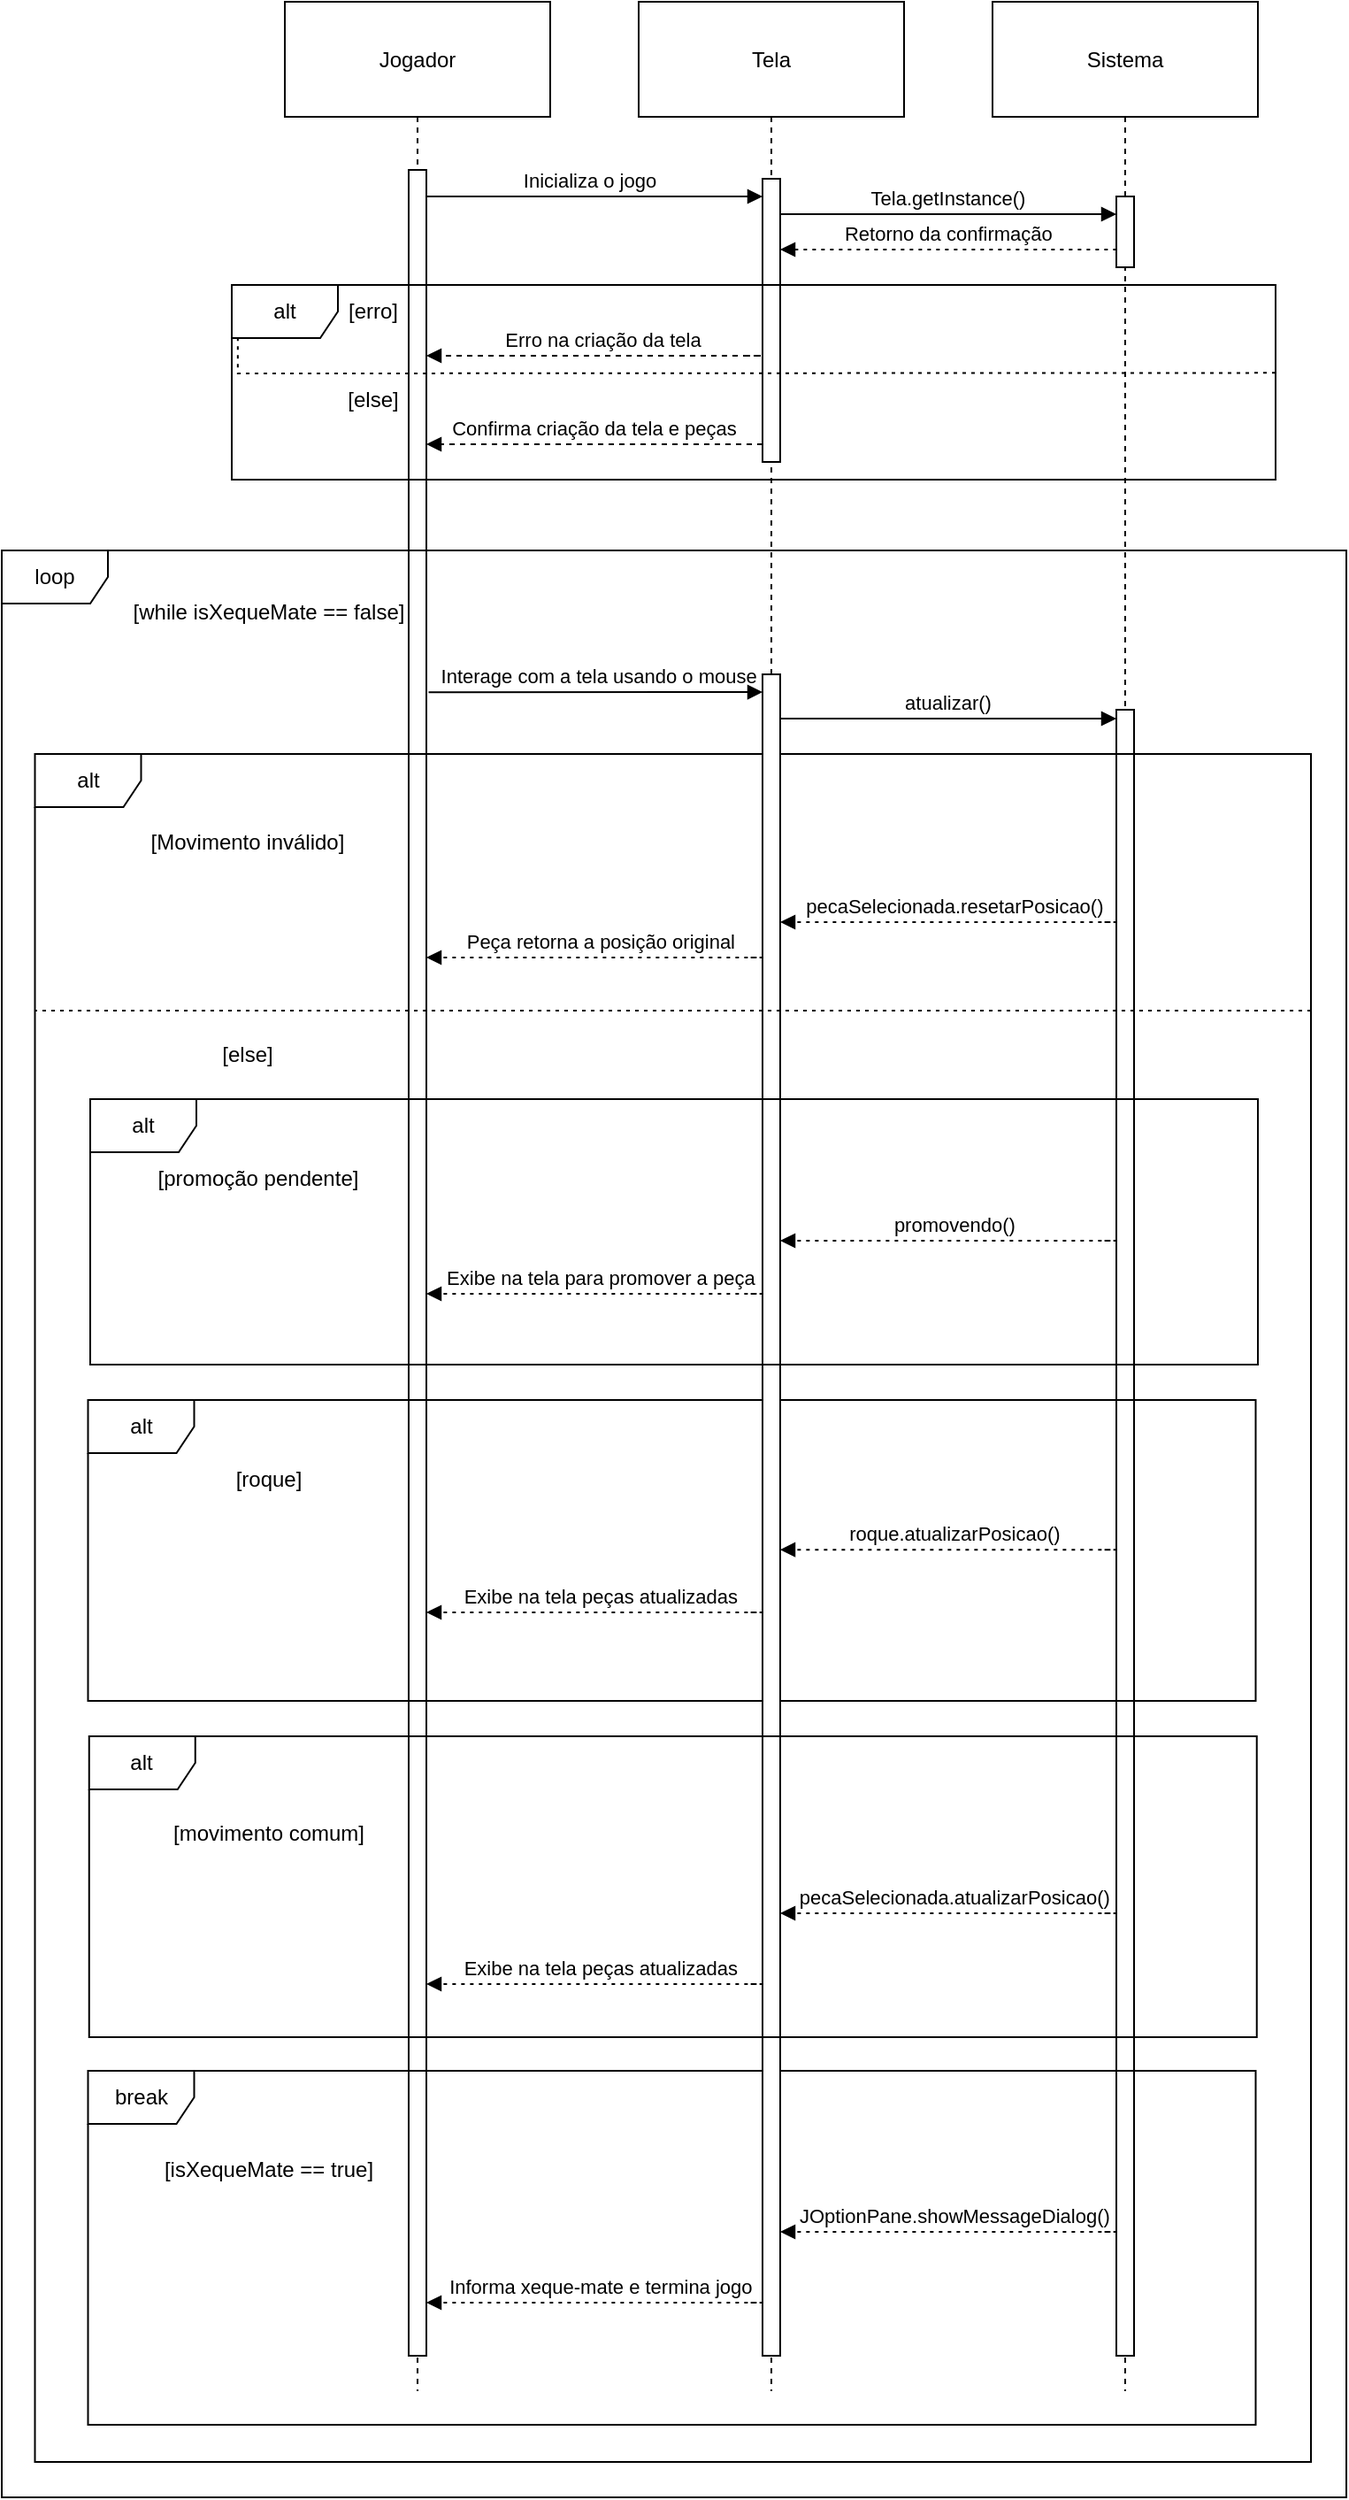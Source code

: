 <mxfile version="26.1.1">
  <diagram name="Página-1" id="afzx3g1En9e3U05Ntp9F">
    <mxGraphModel dx="3100" dy="1136" grid="1" gridSize="10" guides="1" tooltips="1" connect="1" arrows="1" fold="1" page="1" pageScale="1" pageWidth="827" pageHeight="1169" math="0" shadow="0">
      <root>
        <mxCell id="0" />
        <mxCell id="1" parent="0" />
        <mxCell id="1XgZBxYEKL8TLryhyje8-13" value="Inicializa o jogo" style="verticalAlign=bottom;edgeStyle=elbowEdgeStyle;elbow=vertical;curved=0;rounded=0;endArrow=block;labelBackgroundColor=none;fontColor=default;" parent="1" source="2" edge="1">
          <mxGeometry relative="1" as="geometry">
            <Array as="points" />
            <mxPoint x="80" y="110" as="sourcePoint" />
            <mxPoint x="270" y="110" as="targetPoint" />
          </mxGeometry>
        </mxCell>
        <mxCell id="2" value="Jogador" style="shape=umlLifeline;perimeter=lifelinePerimeter;whiteSpace=wrap;container=1;dropTarget=0;collapsible=0;recursiveResize=0;outlineConnect=0;portConstraint=eastwest;newEdgeStyle={&quot;edgeStyle&quot;:&quot;elbowEdgeStyle&quot;,&quot;elbow&quot;:&quot;vertical&quot;,&quot;curved&quot;:0,&quot;rounded&quot;:0};size=65;labelBackgroundColor=none;" parent="1" vertex="1">
          <mxGeometry width="150" height="1350" as="geometry" />
        </mxCell>
        <mxCell id="aZPZZgVe4mQ0idn0sZNw-27" value="" style="html=1;points=[[0,0,0,0,5],[0,1,0,0,-5],[1,0,0,0,5],[1,1,0,0,-5]];perimeter=orthogonalPerimeter;outlineConnect=0;targetShapes=umlLifeline;portConstraint=eastwest;newEdgeStyle={&quot;curved&quot;:0,&quot;rounded&quot;:0};labelBackgroundColor=none;" vertex="1" parent="2">
          <mxGeometry x="70" y="95" width="10" height="1235" as="geometry" />
        </mxCell>
        <mxCell id="3" value="Tela" style="shape=umlLifeline;perimeter=lifelinePerimeter;whiteSpace=wrap;container=1;dropTarget=0;collapsible=0;recursiveResize=0;outlineConnect=0;portConstraint=eastwest;newEdgeStyle={&quot;edgeStyle&quot;:&quot;elbowEdgeStyle&quot;,&quot;elbow&quot;:&quot;vertical&quot;,&quot;curved&quot;:0,&quot;rounded&quot;:0};size=65;labelBackgroundColor=none;" parent="1" vertex="1">
          <mxGeometry x="200" width="150" height="1350" as="geometry" />
        </mxCell>
        <mxCell id="1XgZBxYEKL8TLryhyje8-14" value="" style="html=1;points=[[0,0,0,0,5],[0,1,0,0,-5],[1,0,0,0,5],[1,1,0,0,-5]];perimeter=orthogonalPerimeter;outlineConnect=0;targetShapes=umlLifeline;portConstraint=eastwest;newEdgeStyle={&quot;curved&quot;:0,&quot;rounded&quot;:0};labelBackgroundColor=none;" parent="3" vertex="1">
          <mxGeometry x="70" y="100" width="10" height="160" as="geometry" />
        </mxCell>
        <mxCell id="4" value="Sistema" style="shape=umlLifeline;perimeter=lifelinePerimeter;whiteSpace=wrap;container=1;dropTarget=0;collapsible=0;recursiveResize=0;outlineConnect=0;portConstraint=eastwest;newEdgeStyle={&quot;edgeStyle&quot;:&quot;elbowEdgeStyle&quot;,&quot;elbow&quot;:&quot;vertical&quot;,&quot;curved&quot;:0,&quot;rounded&quot;:0};size=65;labelBackgroundColor=none;" parent="1" vertex="1">
          <mxGeometry x="400" width="150" height="1350" as="geometry" />
        </mxCell>
        <mxCell id="1XgZBxYEKL8TLryhyje8-17" value="" style="html=1;points=[[0,0,0,0,5],[0,1,0,0,-5],[1,0,0,0,5],[1,1,0,0,-5]];perimeter=orthogonalPerimeter;outlineConnect=0;targetShapes=umlLifeline;portConstraint=eastwest;newEdgeStyle={&quot;curved&quot;:0,&quot;rounded&quot;:0};labelBackgroundColor=none;" parent="4" vertex="1">
          <mxGeometry x="70" y="110" width="10" height="40" as="geometry" />
        </mxCell>
        <mxCell id="1XgZBxYEKL8TLryhyje8-16" value="Tela.getInstance()" style="verticalAlign=bottom;edgeStyle=elbowEdgeStyle;elbow=vertical;curved=0;rounded=0;endArrow=block;labelBackgroundColor=none;fontColor=default;" parent="1" edge="1">
          <mxGeometry relative="1" as="geometry">
            <Array as="points">
              <mxPoint x="359" y="120" />
            </Array>
            <mxPoint x="280" y="120" as="sourcePoint" />
            <mxPoint x="470" y="120" as="targetPoint" />
          </mxGeometry>
        </mxCell>
        <mxCell id="1XgZBxYEKL8TLryhyje8-20" value="Retorno da confirmação" style="verticalAlign=bottom;edgeStyle=elbowEdgeStyle;elbow=horizontal;curved=0;rounded=0;dashed=1;dashPattern=2 3;endArrow=block;labelBackgroundColor=none;fontColor=default;" parent="1" edge="1">
          <mxGeometry x="-0.001" relative="1" as="geometry">
            <Array as="points">
              <mxPoint x="382.68" y="140" />
            </Array>
            <mxPoint x="470.18" y="140" as="sourcePoint" />
            <mxPoint x="280" y="140" as="targetPoint" />
            <mxPoint as="offset" />
          </mxGeometry>
        </mxCell>
        <mxCell id="1XgZBxYEKL8TLryhyje8-23" value="[erro]" style="text;html=1;align=center;verticalAlign=middle;whiteSpace=wrap;rounded=0;" parent="1" vertex="1">
          <mxGeometry x="10" y="160" width="80" height="30" as="geometry" />
        </mxCell>
        <mxCell id="1XgZBxYEKL8TLryhyje8-25" value="Erro na criação da tela" style="verticalAlign=bottom;edgeStyle=elbowEdgeStyle;elbow=vertical;curved=0;rounded=0;endArrow=block;labelBackgroundColor=none;fontColor=default;dashed=1;" parent="1" edge="1">
          <mxGeometry relative="1" as="geometry">
            <Array as="points">
              <mxPoint x="270" y="200" />
            </Array>
            <mxPoint x="260" y="200" as="sourcePoint" />
            <mxPoint x="80" y="200" as="targetPoint" />
          </mxGeometry>
        </mxCell>
        <mxCell id="1XgZBxYEKL8TLryhyje8-26" value="" style="verticalAlign=bottom;edgeStyle=elbowEdgeStyle;elbow=vertical;curved=0;rounded=0;dashed=1;dashPattern=2 3;endArrow=none;labelBackgroundColor=none;fontColor=default;startFill=0;exitX=0.997;exitY=0.536;exitDx=0;exitDy=0;exitPerimeter=0;" parent="1" edge="1">
          <mxGeometry relative="1" as="geometry">
            <Array as="points">
              <mxPoint x="531.77" y="210" />
            </Array>
            <mxPoint x="560" y="209.68" as="sourcePoint" />
            <mxPoint x="-26.58" y="190" as="targetPoint" />
          </mxGeometry>
        </mxCell>
        <mxCell id="1XgZBxYEKL8TLryhyje8-27" value="[else]" style="text;html=1;align=center;verticalAlign=middle;whiteSpace=wrap;rounded=0;" parent="1" vertex="1">
          <mxGeometry x="10" y="210" width="80" height="30" as="geometry" />
        </mxCell>
        <mxCell id="1XgZBxYEKL8TLryhyje8-32" value="Confirma criação da tela e peças" style="verticalAlign=bottom;edgeStyle=elbowEdgeStyle;elbow=vertical;curved=0;rounded=0;endArrow=block;labelBackgroundColor=none;fontColor=default;dashed=1;" parent="1" edge="1">
          <mxGeometry relative="1" as="geometry">
            <Array as="points">
              <mxPoint x="250" y="250" />
            </Array>
            <mxPoint x="270" y="250" as="sourcePoint" />
            <mxPoint x="80" y="250" as="targetPoint" />
          </mxGeometry>
        </mxCell>
        <mxCell id="1XgZBxYEKL8TLryhyje8-21" value="alt" style="shape=umlFrame;whiteSpace=wrap;html=1;pointerEvents=0;labelBackgroundColor=none;" parent="1" vertex="1">
          <mxGeometry x="-30" y="160" width="590" height="110" as="geometry" />
        </mxCell>
        <mxCell id="1XgZBxYEKL8TLryhyje8-58" value="loop" style="shape=umlFrame;whiteSpace=wrap;html=1;pointerEvents=0;labelBackgroundColor=none;" parent="1" vertex="1">
          <mxGeometry x="-160" y="310" width="760" height="1100" as="geometry" />
        </mxCell>
        <mxCell id="1XgZBxYEKL8TLryhyje8-59" value="[while isXequeMate == false]" style="text;html=1;align=center;verticalAlign=middle;whiteSpace=wrap;rounded=0;" parent="1" vertex="1">
          <mxGeometry x="-93.75" y="330" width="170" height="30" as="geometry" />
        </mxCell>
        <mxCell id="1XgZBxYEKL8TLryhyje8-64" value="atualizar()" style="verticalAlign=bottom;edgeStyle=elbowEdgeStyle;elbow=vertical;curved=0;rounded=0;endArrow=block;labelBackgroundColor=none;fontColor=default;entryX=0;entryY=0;entryDx=0;entryDy=5;entryPerimeter=0;" parent="1" target="1XgZBxYEKL8TLryhyje8-69" edge="1" source="1XgZBxYEKL8TLryhyje8-63">
          <mxGeometry relative="1" as="geometry">
            <Array as="points" />
            <mxPoint x="290" y="410" as="sourcePoint" />
            <mxPoint x="475" y="410" as="targetPoint" />
          </mxGeometry>
        </mxCell>
        <mxCell id="1XgZBxYEKL8TLryhyje8-67" value="[Movimento inválido]" style="text;html=1;align=center;verticalAlign=middle;whiteSpace=wrap;rounded=0;" parent="1" vertex="1">
          <mxGeometry x="-101.25" y="460" width="160" height="30" as="geometry" />
        </mxCell>
        <mxCell id="1XgZBxYEKL8TLryhyje8-69" value="" style="html=1;points=[[0,0,0,0,5],[0,1,0,0,-5],[1,0,0,0,5],[1,1,0,0,-5]];perimeter=orthogonalPerimeter;outlineConnect=0;targetShapes=umlLifeline;portConstraint=eastwest;newEdgeStyle={&quot;curved&quot;:0,&quot;rounded&quot;:0};labelBackgroundColor=none;" parent="1" vertex="1">
          <mxGeometry x="470" y="400" width="10" height="930" as="geometry" />
        </mxCell>
        <mxCell id="1XgZBxYEKL8TLryhyje8-74" value="[else]" style="text;html=1;align=center;verticalAlign=middle;whiteSpace=wrap;rounded=0;" parent="1" vertex="1">
          <mxGeometry x="-101.25" y="580" width="160" height="30" as="geometry" />
        </mxCell>
        <mxCell id="1XgZBxYEKL8TLryhyje8-80" value="alt" style="shape=umlFrame;whiteSpace=wrap;html=1;pointerEvents=0;labelBackgroundColor=none;" parent="1" vertex="1">
          <mxGeometry x="-111.25" y="790" width="660" height="170" as="geometry" />
        </mxCell>
        <mxCell id="Cvks8EGlnX5yU1Xf84aY-6" value="break" style="shape=umlFrame;whiteSpace=wrap;html=1;pointerEvents=0;labelBackgroundColor=none;" parent="1" vertex="1">
          <mxGeometry x="-111.25" y="1169" width="660" height="200" as="geometry" />
        </mxCell>
        <mxCell id="1XgZBxYEKL8TLryhyje8-57" value="Interage com a tela usando o mouse" style="verticalAlign=bottom;edgeStyle=elbowEdgeStyle;elbow=vertical;curved=0;rounded=0;endArrow=block;labelBackgroundColor=none;fontColor=default;exitX=0.575;exitY=1.006;exitDx=0;exitDy=0;exitPerimeter=0;" parent="1" edge="1" target="1XgZBxYEKL8TLryhyje8-63">
          <mxGeometry x="0.02" relative="1" as="geometry">
            <Array as="points" />
            <mxPoint x="81.25" y="390.18" as="sourcePoint" />
            <mxPoint x="277.25" y="390" as="targetPoint" />
            <mxPoint as="offset" />
          </mxGeometry>
        </mxCell>
        <mxCell id="aZPZZgVe4mQ0idn0sZNw-15" value="pecaSelecionada.resetarPosicao()" style="verticalAlign=bottom;edgeStyle=elbowEdgeStyle;elbow=vertical;curved=0;rounded=0;dashed=1;dashPattern=2 3;endArrow=block;labelBackgroundColor=none;fontColor=default;" edge="1" parent="1">
          <mxGeometry x="-0.002" relative="1" as="geometry">
            <Array as="points">
              <mxPoint x="470.0" y="520" />
            </Array>
            <mxPoint x="463.32" y="520" as="sourcePoint" />
            <mxPoint x="280" y="520" as="targetPoint" />
            <mxPoint as="offset" />
          </mxGeometry>
        </mxCell>
        <mxCell id="1XgZBxYEKL8TLryhyje8-66" value="alt" style="shape=umlFrame;whiteSpace=wrap;html=1;pointerEvents=0;labelBackgroundColor=none;" parent="1" vertex="1">
          <mxGeometry x="-141.25" y="425" width="721.25" height="965" as="geometry" />
        </mxCell>
        <mxCell id="aZPZZgVe4mQ0idn0sZNw-16" value="Peça retorna a posição original" style="verticalAlign=bottom;edgeStyle=elbowEdgeStyle;elbow=vertical;curved=0;rounded=0;dashed=1;dashPattern=2 3;endArrow=block;labelBackgroundColor=none;fontColor=default;" edge="1" parent="1">
          <mxGeometry x="-0.002" relative="1" as="geometry">
            <Array as="points">
              <mxPoint x="270.0" y="540" />
            </Array>
            <mxPoint x="263.32" y="540" as="sourcePoint" />
            <mxPoint x="80" y="540" as="targetPoint" />
            <mxPoint as="offset" />
          </mxGeometry>
        </mxCell>
        <mxCell id="aZPZZgVe4mQ0idn0sZNw-18" value="[promoção pendente]" style="text;html=1;align=center;verticalAlign=middle;whiteSpace=wrap;rounded=0;" vertex="1" parent="1">
          <mxGeometry x="-95" y="650" width="160" height="30" as="geometry" />
        </mxCell>
        <mxCell id="1XgZBxYEKL8TLryhyje8-63" value="" style="html=1;points=[[0,0,0,0,5],[0,1,0,0,-5],[1,0,0,0,5],[1,1,0,0,-5]];perimeter=orthogonalPerimeter;outlineConnect=0;targetShapes=umlLifeline;portConstraint=eastwest;newEdgeStyle={&quot;curved&quot;:0,&quot;rounded&quot;:0};labelBackgroundColor=none;" parent="1" vertex="1">
          <mxGeometry x="270" y="380" width="10" height="950" as="geometry" />
        </mxCell>
        <mxCell id="1XgZBxYEKL8TLryhyje8-73" value="" style="verticalAlign=bottom;edgeStyle=elbowEdgeStyle;elbow=vertical;curved=0;rounded=0;dashed=1;dashPattern=2 3;endArrow=none;labelBackgroundColor=none;fontColor=default;startFill=0;entryX=0.001;entryY=0.388;entryDx=0;entryDy=0;entryPerimeter=0;" parent="1" edge="1">
          <mxGeometry relative="1" as="geometry">
            <Array as="points">
              <mxPoint x="42.45" y="570" />
            </Array>
            <mxPoint x="580" y="570" as="sourcePoint" />
            <mxPoint x="-141.25" y="570.44" as="targetPoint" />
          </mxGeometry>
        </mxCell>
        <mxCell id="aZPZZgVe4mQ0idn0sZNw-17" value="alt" style="shape=umlFrame;whiteSpace=wrap;html=1;pointerEvents=0;labelBackgroundColor=none;" vertex="1" parent="1">
          <mxGeometry x="-110" y="620" width="660" height="150" as="geometry" />
        </mxCell>
        <mxCell id="aZPZZgVe4mQ0idn0sZNw-19" value="promovendo()" style="verticalAlign=bottom;edgeStyle=elbowEdgeStyle;elbow=vertical;curved=0;rounded=0;dashed=1;dashPattern=2 3;endArrow=block;labelBackgroundColor=none;fontColor=default;" edge="1" parent="1">
          <mxGeometry x="-0.002" relative="1" as="geometry">
            <Array as="points">
              <mxPoint x="470.0" y="700" />
            </Array>
            <mxPoint x="463.32" y="700" as="sourcePoint" />
            <mxPoint x="280" y="700" as="targetPoint" />
            <mxPoint as="offset" />
          </mxGeometry>
        </mxCell>
        <mxCell id="aZPZZgVe4mQ0idn0sZNw-20" value="Exibe na tela para promover a peça" style="verticalAlign=bottom;edgeStyle=elbowEdgeStyle;elbow=vertical;curved=0;rounded=0;dashed=1;dashPattern=2 3;endArrow=block;labelBackgroundColor=none;fontColor=default;" edge="1" parent="1">
          <mxGeometry x="-0.002" relative="1" as="geometry">
            <Array as="points">
              <mxPoint x="270.0" y="730" />
            </Array>
            <mxPoint x="263.32" y="730" as="sourcePoint" />
            <mxPoint x="80" y="730" as="targetPoint" />
            <mxPoint as="offset" />
          </mxGeometry>
        </mxCell>
        <mxCell id="aZPZZgVe4mQ0idn0sZNw-24" value="[roque]" style="text;html=1;align=center;verticalAlign=middle;whiteSpace=wrap;rounded=0;" vertex="1" parent="1">
          <mxGeometry x="-88.75" y="820" width="160" height="30" as="geometry" />
        </mxCell>
        <mxCell id="aZPZZgVe4mQ0idn0sZNw-25" value="roque.atualizarPosicao()" style="verticalAlign=bottom;edgeStyle=elbowEdgeStyle;elbow=vertical;curved=0;rounded=0;dashed=1;dashPattern=2 3;endArrow=block;labelBackgroundColor=none;fontColor=default;" edge="1" parent="1">
          <mxGeometry x="-0.002" relative="1" as="geometry">
            <Array as="points">
              <mxPoint x="470.0" y="874.58" />
            </Array>
            <mxPoint x="463.32" y="874.58" as="sourcePoint" />
            <mxPoint x="280" y="874.58" as="targetPoint" />
            <mxPoint as="offset" />
          </mxGeometry>
        </mxCell>
        <mxCell id="aZPZZgVe4mQ0idn0sZNw-26" value="Exibe na tela peças atualizadas" style="verticalAlign=bottom;edgeStyle=elbowEdgeStyle;elbow=vertical;curved=0;rounded=0;dashed=1;dashPattern=2 3;endArrow=block;labelBackgroundColor=none;fontColor=default;" edge="1" parent="1">
          <mxGeometry x="-0.002" relative="1" as="geometry">
            <Array as="points">
              <mxPoint x="270.0" y="910" />
            </Array>
            <mxPoint x="263.32" y="910" as="sourcePoint" />
            <mxPoint x="80" y="910" as="targetPoint" />
            <mxPoint as="offset" />
          </mxGeometry>
        </mxCell>
        <mxCell id="aZPZZgVe4mQ0idn0sZNw-28" value="alt" style="shape=umlFrame;whiteSpace=wrap;html=1;pointerEvents=0;labelBackgroundColor=none;" vertex="1" parent="1">
          <mxGeometry x="-110.62" y="980" width="660" height="170" as="geometry" />
        </mxCell>
        <mxCell id="aZPZZgVe4mQ0idn0sZNw-29" value="pecaSelecionada.atualizarPosicao()" style="verticalAlign=bottom;edgeStyle=elbowEdgeStyle;elbow=vertical;curved=0;rounded=0;dashed=1;dashPattern=2 3;endArrow=block;labelBackgroundColor=none;fontColor=default;" edge="1" parent="1">
          <mxGeometry x="-0.002" relative="1" as="geometry">
            <Array as="points">
              <mxPoint x="470.0" y="1080" />
            </Array>
            <mxPoint x="463.32" y="1080" as="sourcePoint" />
            <mxPoint x="280" y="1080" as="targetPoint" />
            <mxPoint as="offset" />
          </mxGeometry>
        </mxCell>
        <mxCell id="aZPZZgVe4mQ0idn0sZNw-30" value="[movimento comum]" style="text;html=1;align=center;verticalAlign=middle;whiteSpace=wrap;rounded=0;" vertex="1" parent="1">
          <mxGeometry x="-88.75" y="1020" width="160" height="30" as="geometry" />
        </mxCell>
        <mxCell id="aZPZZgVe4mQ0idn0sZNw-32" value="Exibe na tela peças atualizadas" style="verticalAlign=bottom;edgeStyle=elbowEdgeStyle;elbow=vertical;curved=0;rounded=0;dashed=1;dashPattern=2 3;endArrow=block;labelBackgroundColor=none;fontColor=default;" edge="1" parent="1">
          <mxGeometry x="-0.002" relative="1" as="geometry">
            <Array as="points">
              <mxPoint x="270.0" y="1120" />
            </Array>
            <mxPoint x="263.32" y="1120" as="sourcePoint" />
            <mxPoint x="80" y="1120" as="targetPoint" />
            <mxPoint as="offset" />
          </mxGeometry>
        </mxCell>
        <mxCell id="aZPZZgVe4mQ0idn0sZNw-34" value="[isXequeMate == true]" style="text;html=1;align=center;verticalAlign=middle;whiteSpace=wrap;rounded=0;" vertex="1" parent="1">
          <mxGeometry x="-88.75" y="1210" width="160" height="30" as="geometry" />
        </mxCell>
        <mxCell id="aZPZZgVe4mQ0idn0sZNw-35" value="JOptionPane.showMessageDialog()" style="verticalAlign=bottom;edgeStyle=elbowEdgeStyle;elbow=vertical;curved=0;rounded=0;dashed=1;dashPattern=2 3;endArrow=block;labelBackgroundColor=none;fontColor=default;" edge="1" parent="1">
          <mxGeometry x="-0.002" relative="1" as="geometry">
            <Array as="points">
              <mxPoint x="470.0" y="1260" />
            </Array>
            <mxPoint x="463.32" y="1260" as="sourcePoint" />
            <mxPoint x="280" y="1260" as="targetPoint" />
            <mxPoint as="offset" />
          </mxGeometry>
        </mxCell>
        <mxCell id="aZPZZgVe4mQ0idn0sZNw-36" value="Informa xeque-mate e termina jogo" style="verticalAlign=bottom;edgeStyle=elbowEdgeStyle;elbow=vertical;curved=0;rounded=0;dashed=1;dashPattern=2 3;endArrow=block;labelBackgroundColor=none;fontColor=default;" edge="1" parent="1">
          <mxGeometry x="-0.002" relative="1" as="geometry">
            <Array as="points">
              <mxPoint x="270.0" y="1300" />
            </Array>
            <mxPoint x="263.32" y="1300" as="sourcePoint" />
            <mxPoint x="80" y="1300" as="targetPoint" />
            <mxPoint as="offset" />
          </mxGeometry>
        </mxCell>
      </root>
    </mxGraphModel>
  </diagram>
</mxfile>
